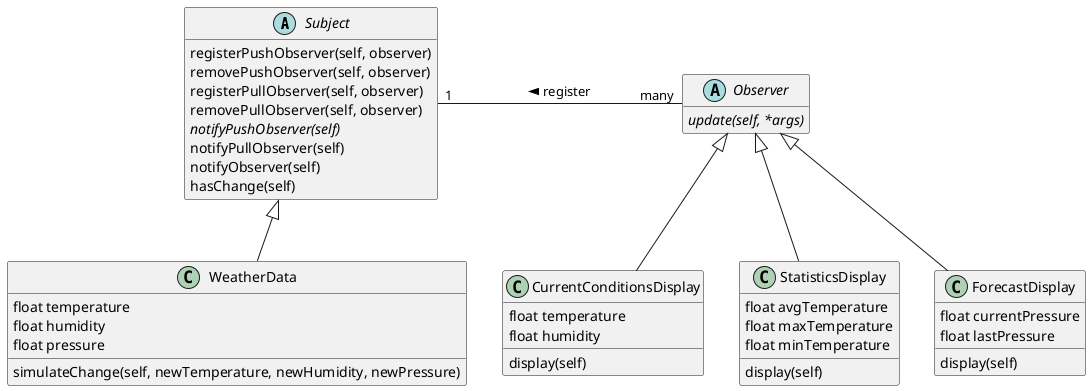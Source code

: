 @startuml

hide empty members

abstract class Subject{
    registerPushObserver(self, observer)
    removePushObserver(self, observer)
    registerPullObserver(self, observer)
    removePullObserver(self, observer)
    {abstract} notifyPushObserver(self)
    notifyPullObserver(self)
    notifyObserver(self)
    hasChange(self)
}

class WeatherData{
    float temperature
    float humidity
    float pressure
    simulateChange(self, newTemperature, newHumidity, newPressure)
}

abstract class Observer{
    {abstract} update(self, *args)
}

class CurrentConditionsDisplay{
    float temperature
    float humidity
    display(self)
}

class StatisticsDisplay{
    float avgTemperature
    float maxTemperature
    float minTemperature
    display(self)
}

class ForecastDisplay{
    float currentPressure
    float lastPressure
    display(self)
}

Subject <|-- WeatherData

Observer <|-- CurrentConditionsDisplay
Observer <|-- StatisticsDisplay
Observer <|-- ForecastDisplay

Subject "1" - "many" Observer : < register 

@enduml